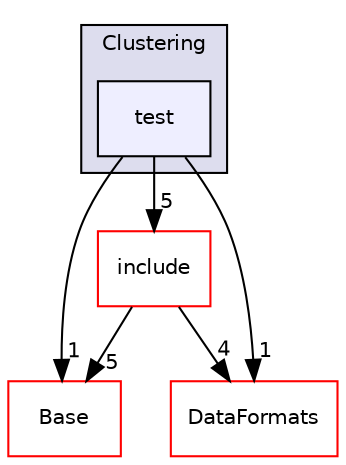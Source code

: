 digraph "/home/travis/build/AliceO2Group/AliceO2/Detectors/MUON/MID/Clustering/test" {
  bgcolor=transparent;
  compound=true
  node [ fontsize="10", fontname="Helvetica"];
  edge [ labelfontsize="10", labelfontname="Helvetica"];
  subgraph clusterdir_754f2fe7806627988f6bd801b7f2fe5b {
    graph [ bgcolor="#ddddee", pencolor="black", label="Clustering" fontname="Helvetica", fontsize="10", URL="dir_754f2fe7806627988f6bd801b7f2fe5b.html"]
  dir_142f113d2949ec9bfc1324efce8715ba [shape=box, label="test", style="filled", fillcolor="#eeeeff", pencolor="black", URL="dir_142f113d2949ec9bfc1324efce8715ba.html"];
  }
  dir_b5547b1068d53f0f904ee5a2a84992af [shape=box label="Base" color="red" URL="dir_b5547b1068d53f0f904ee5a2a84992af.html"];
  dir_a71522c76b0f7d8d670e75fb93aba2fa [shape=box label="include" color="red" URL="dir_a71522c76b0f7d8d670e75fb93aba2fa.html"];
  dir_2171f7ec022c5423887b07c69b2f5b48 [shape=box label="DataFormats" color="red" URL="dir_2171f7ec022c5423887b07c69b2f5b48.html"];
  dir_142f113d2949ec9bfc1324efce8715ba->dir_b5547b1068d53f0f904ee5a2a84992af [headlabel="1", labeldistance=1.5 headhref="dir_000553_000547.html"];
  dir_142f113d2949ec9bfc1324efce8715ba->dir_a71522c76b0f7d8d670e75fb93aba2fa [headlabel="5", labeldistance=1.5 headhref="dir_000553_000417.html"];
  dir_142f113d2949ec9bfc1324efce8715ba->dir_2171f7ec022c5423887b07c69b2f5b48 [headlabel="1", labeldistance=1.5 headhref="dir_000553_000076.html"];
  dir_a71522c76b0f7d8d670e75fb93aba2fa->dir_b5547b1068d53f0f904ee5a2a84992af [headlabel="5", labeldistance=1.5 headhref="dir_000417_000547.html"];
  dir_a71522c76b0f7d8d670e75fb93aba2fa->dir_2171f7ec022c5423887b07c69b2f5b48 [headlabel="4", labeldistance=1.5 headhref="dir_000417_000076.html"];
}
